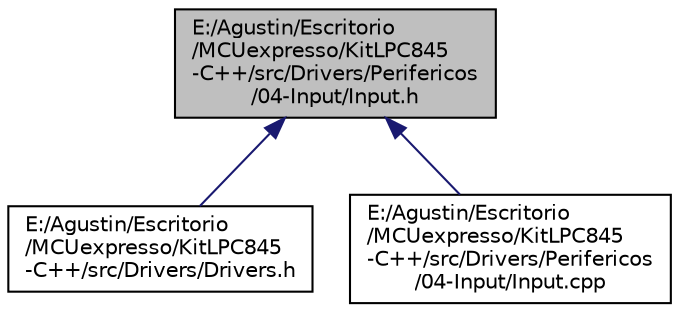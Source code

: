 digraph "E:/Agustin/Escritorio/MCUexpresso/KitLPC845-C++/src/Drivers/Perifericos/04-Input/Input.h"
{
 // LATEX_PDF_SIZE
  edge [fontname="Helvetica",fontsize="10",labelfontname="Helvetica",labelfontsize="10"];
  node [fontname="Helvetica",fontsize="10",shape=record];
  Node1 [label="E:/Agustin/Escritorio\l/MCUexpresso/KitLPC845\l-C++/src/Drivers/Perifericos\l/04-Input/Input.h",height=0.2,width=0.4,color="black", fillcolor="grey75", style="filled", fontcolor="black",tooltip="funciones miembro de la clase Input"];
  Node1 -> Node2 [dir="back",color="midnightblue",fontsize="10",style="solid",fontname="Helvetica"];
  Node2 [label="E:/Agustin/Escritorio\l/MCUexpresso/KitLPC845\l-C++/src/Drivers/Drivers.h",height=0.2,width=0.4,color="black", fillcolor="white", style="filled",URL="$_drivers_8h.html",tooltip="Archivo Master con todos los includes de perifericos del Kit."];
  Node1 -> Node3 [dir="back",color="midnightblue",fontsize="10",style="solid",fontname="Helvetica"];
  Node3 [label="E:/Agustin/Escritorio\l/MCUexpresso/KitLPC845\l-C++/src/Drivers/Perifericos\l/04-Input/Input.cpp",height=0.2,width=0.4,color="black", fillcolor="white", style="filled",URL="$_input_8cpp.html",tooltip="funciones miembro de la clase Input"];
}
